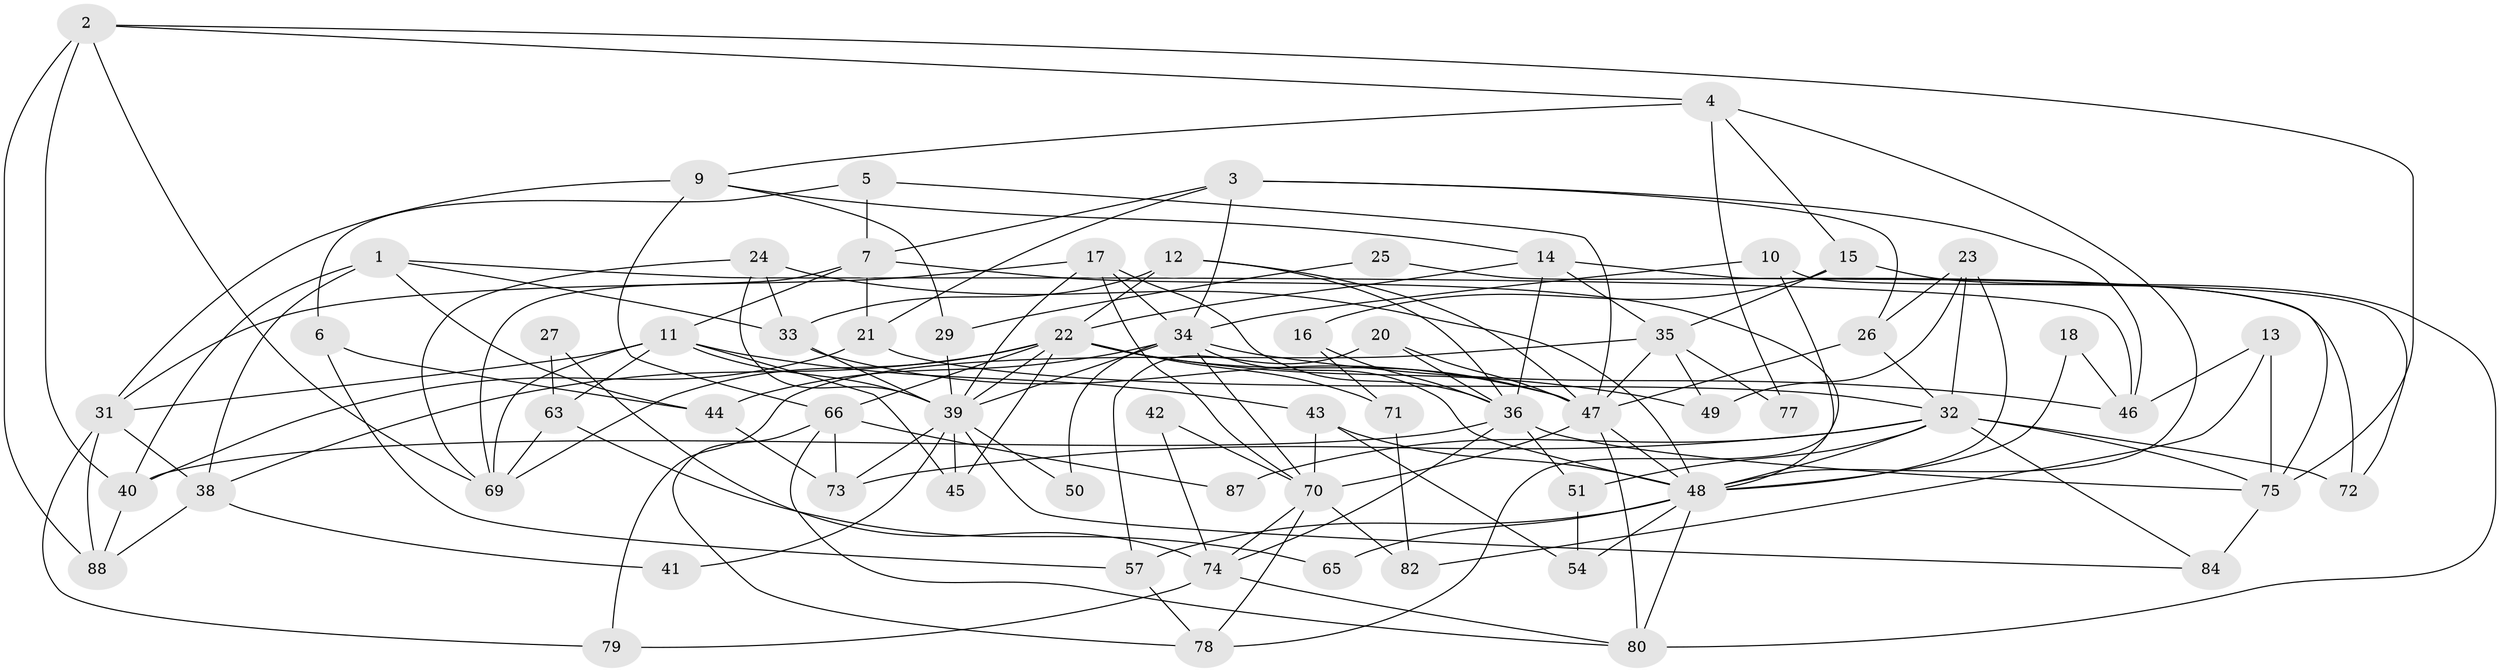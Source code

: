 // original degree distribution, {5: 0.18947368421052632, 4: 0.30526315789473685, 3: 0.24210526315789474, 6: 0.09473684210526316, 2: 0.1368421052631579, 11: 0.010526315789473684, 7: 0.021052631578947368}
// Generated by graph-tools (version 1.1) at 2025/18/03/04/25 18:18:41]
// undirected, 66 vertices, 154 edges
graph export_dot {
graph [start="1"]
  node [color=gray90,style=filled];
  1;
  2 [super="+86"];
  3 [super="+67"];
  4;
  5;
  6;
  7 [super="+8"];
  9;
  10 [super="+85"];
  11 [super="+28"];
  12;
  13;
  14 [super="+19"];
  15;
  16;
  17;
  18;
  20;
  21;
  22 [super="+30+52"];
  23;
  24 [super="+37"];
  25;
  26;
  27;
  29;
  31 [super="+53"];
  32 [super="+64"];
  33;
  34 [super="+62"];
  35 [super="+61"];
  36 [super="+93"];
  38;
  39 [super="+56"];
  40;
  41;
  42;
  43 [super="+90"];
  44 [super="+91"];
  45;
  46;
  47 [super="+89+59"];
  48 [super="+58+60"];
  49;
  50;
  51;
  54;
  57;
  63;
  65;
  66;
  69 [super="+76"];
  70 [super="+83"];
  71;
  72;
  73;
  74;
  75;
  77;
  78;
  79;
  80;
  82;
  84;
  87;
  88;
  1 -- 38;
  1 -- 40;
  1 -- 33;
  1 -- 44;
  1 -- 46;
  2 -- 40;
  2 -- 4;
  2 -- 88;
  2 -- 75;
  2 -- 69;
  3 -- 7;
  3 -- 26;
  3 -- 46;
  3 -- 21;
  3 -- 34;
  4 -- 9;
  4 -- 15;
  4 -- 48;
  4 -- 77;
  5 -- 7;
  5 -- 47;
  5 -- 6;
  6 -- 57;
  6 -- 44;
  7 -- 21;
  7 -- 48;
  7 -- 11;
  7 -- 69;
  9 -- 31 [weight=2];
  9 -- 14;
  9 -- 29;
  9 -- 66;
  10 -- 34;
  10 -- 72;
  10 -- 78;
  11 -- 31;
  11 -- 39;
  11 -- 45;
  11 -- 63;
  11 -- 69;
  11 -- 43;
  12 -- 33;
  12 -- 36;
  12 -- 22;
  12 -- 47;
  13 -- 75;
  13 -- 46;
  13 -- 82;
  14 -- 22;
  14 -- 75;
  14 -- 35;
  14 -- 36 [weight=2];
  15 -- 16;
  15 -- 80;
  15 -- 35;
  16 -- 71;
  16 -- 36;
  17 -- 34;
  17 -- 70;
  17 -- 31;
  17 -- 39;
  17 -- 36;
  18 -- 46;
  18 -- 48;
  20 -- 57;
  20 -- 36;
  20 -- 47;
  21 -- 32;
  21 -- 40;
  22 -- 49;
  22 -- 69 [weight=2];
  22 -- 71;
  22 -- 66;
  22 -- 38;
  22 -- 39;
  22 -- 45;
  22 -- 47;
  23 -- 26;
  23 -- 49;
  23 -- 48;
  23 -- 32;
  24 -- 33;
  24 -- 69;
  24 -- 48;
  24 -- 39;
  25 -- 29;
  25 -- 72;
  26 -- 32;
  26 -- 47;
  27 -- 74;
  27 -- 63;
  29 -- 39;
  31 -- 38;
  31 -- 88;
  31 -- 79;
  32 -- 75;
  32 -- 72;
  32 -- 73;
  32 -- 48;
  32 -- 51;
  32 -- 84;
  32 -- 87;
  33 -- 39;
  33 -- 47;
  34 -- 48;
  34 -- 44;
  34 -- 70;
  34 -- 50;
  34 -- 39;
  34 -- 46;
  35 -- 49;
  35 -- 77;
  35 -- 47;
  35 -- 79 [weight=2];
  36 -- 51;
  36 -- 40;
  36 -- 74;
  36 -- 75;
  38 -- 88;
  38 -- 41;
  39 -- 45;
  39 -- 41;
  39 -- 73;
  39 -- 84;
  39 -- 50;
  40 -- 88;
  42 -- 74;
  42 -- 70;
  43 -- 70;
  43 -- 48;
  43 -- 54;
  44 -- 73;
  47 -- 48;
  47 -- 80;
  47 -- 70;
  48 -- 54 [weight=2];
  48 -- 65;
  48 -- 57;
  48 -- 80;
  51 -- 54;
  57 -- 78;
  63 -- 69;
  63 -- 65;
  66 -- 80;
  66 -- 73;
  66 -- 78;
  66 -- 87;
  70 -- 78;
  70 -- 82;
  70 -- 74;
  71 -- 82;
  74 -- 80;
  74 -- 79;
  75 -- 84;
}
